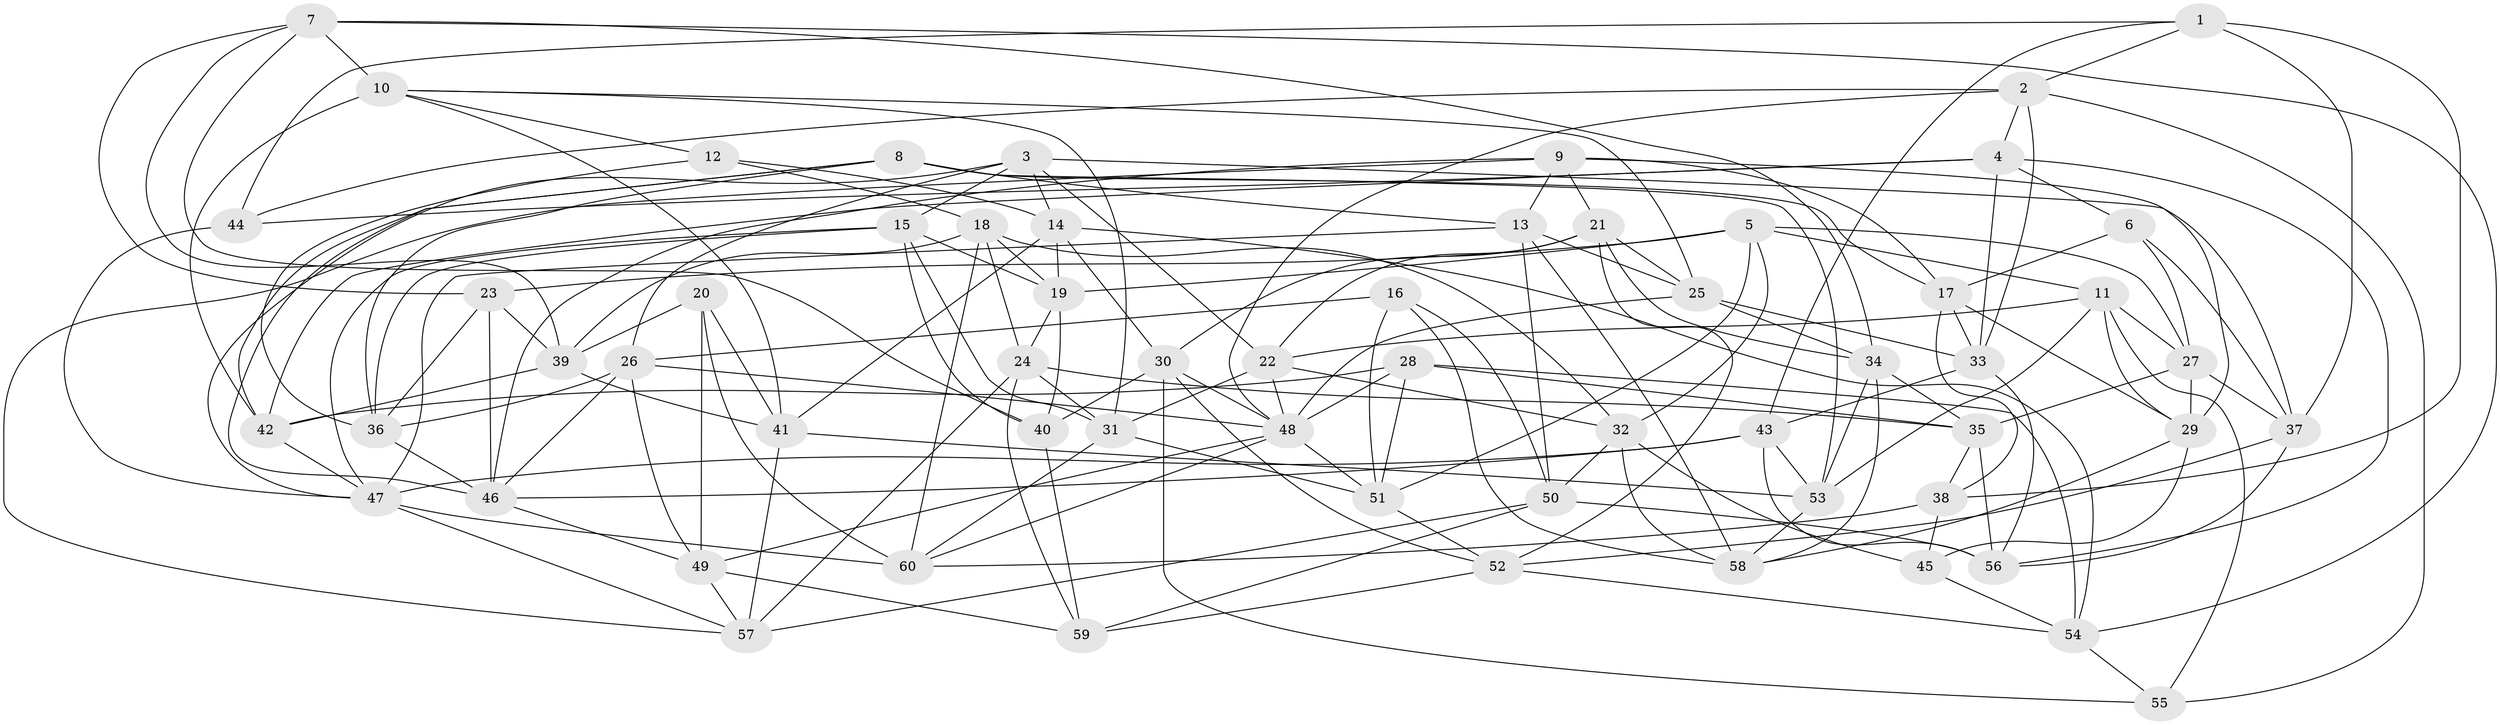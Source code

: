 // original degree distribution, {4: 1.0}
// Generated by graph-tools (version 1.1) at 2025/50/03/09/25 03:50:50]
// undirected, 60 vertices, 173 edges
graph export_dot {
graph [start="1"]
  node [color=gray90,style=filled];
  1;
  2;
  3;
  4;
  5;
  6;
  7;
  8;
  9;
  10;
  11;
  12;
  13;
  14;
  15;
  16;
  17;
  18;
  19;
  20;
  21;
  22;
  23;
  24;
  25;
  26;
  27;
  28;
  29;
  30;
  31;
  32;
  33;
  34;
  35;
  36;
  37;
  38;
  39;
  40;
  41;
  42;
  43;
  44;
  45;
  46;
  47;
  48;
  49;
  50;
  51;
  52;
  53;
  54;
  55;
  56;
  57;
  58;
  59;
  60;
  1 -- 2 [weight=1.0];
  1 -- 37 [weight=1.0];
  1 -- 38 [weight=2.0];
  1 -- 43 [weight=1.0];
  1 -- 44 [weight=1.0];
  2 -- 4 [weight=1.0];
  2 -- 33 [weight=1.0];
  2 -- 44 [weight=1.0];
  2 -- 48 [weight=1.0];
  2 -- 55 [weight=1.0];
  3 -- 14 [weight=1.0];
  3 -- 15 [weight=1.0];
  3 -- 22 [weight=1.0];
  3 -- 26 [weight=1.0];
  3 -- 37 [weight=1.0];
  3 -- 47 [weight=1.0];
  4 -- 6 [weight=1.0];
  4 -- 33 [weight=1.0];
  4 -- 42 [weight=1.0];
  4 -- 44 [weight=1.0];
  4 -- 56 [weight=1.0];
  5 -- 11 [weight=1.0];
  5 -- 19 [weight=1.0];
  5 -- 23 [weight=1.0];
  5 -- 27 [weight=1.0];
  5 -- 32 [weight=1.0];
  5 -- 51 [weight=1.0];
  6 -- 17 [weight=1.0];
  6 -- 27 [weight=1.0];
  6 -- 37 [weight=1.0];
  7 -- 10 [weight=1.0];
  7 -- 23 [weight=1.0];
  7 -- 34 [weight=1.0];
  7 -- 39 [weight=1.0];
  7 -- 40 [weight=1.0];
  7 -- 54 [weight=1.0];
  8 -- 13 [weight=1.0];
  8 -- 17 [weight=1.0];
  8 -- 36 [weight=1.0];
  8 -- 42 [weight=1.0];
  8 -- 46 [weight=1.0];
  8 -- 53 [weight=1.0];
  9 -- 13 [weight=1.0];
  9 -- 17 [weight=1.0];
  9 -- 21 [weight=1.0];
  9 -- 29 [weight=1.0];
  9 -- 46 [weight=1.0];
  9 -- 57 [weight=1.0];
  10 -- 12 [weight=1.0];
  10 -- 25 [weight=1.0];
  10 -- 31 [weight=1.0];
  10 -- 41 [weight=1.0];
  10 -- 42 [weight=1.0];
  11 -- 22 [weight=1.0];
  11 -- 27 [weight=1.0];
  11 -- 29 [weight=1.0];
  11 -- 53 [weight=1.0];
  11 -- 55 [weight=1.0];
  12 -- 14 [weight=1.0];
  12 -- 18 [weight=1.0];
  12 -- 36 [weight=1.0];
  13 -- 25 [weight=1.0];
  13 -- 47 [weight=1.0];
  13 -- 50 [weight=1.0];
  13 -- 58 [weight=1.0];
  14 -- 19 [weight=1.0];
  14 -- 30 [weight=1.0];
  14 -- 41 [weight=1.0];
  14 -- 54 [weight=1.0];
  15 -- 19 [weight=1.0];
  15 -- 31 [weight=1.0];
  15 -- 36 [weight=1.0];
  15 -- 40 [weight=1.0];
  15 -- 47 [weight=1.0];
  16 -- 26 [weight=1.0];
  16 -- 50 [weight=1.0];
  16 -- 51 [weight=1.0];
  16 -- 58 [weight=1.0];
  17 -- 29 [weight=1.0];
  17 -- 33 [weight=1.0];
  17 -- 38 [weight=1.0];
  18 -- 19 [weight=1.0];
  18 -- 24 [weight=1.0];
  18 -- 32 [weight=1.0];
  18 -- 39 [weight=1.0];
  18 -- 60 [weight=1.0];
  19 -- 24 [weight=1.0];
  19 -- 40 [weight=1.0];
  20 -- 39 [weight=1.0];
  20 -- 41 [weight=1.0];
  20 -- 49 [weight=1.0];
  20 -- 60 [weight=1.0];
  21 -- 22 [weight=1.0];
  21 -- 25 [weight=1.0];
  21 -- 30 [weight=1.0];
  21 -- 34 [weight=1.0];
  21 -- 52 [weight=1.0];
  22 -- 31 [weight=1.0];
  22 -- 32 [weight=1.0];
  22 -- 48 [weight=1.0];
  23 -- 36 [weight=1.0];
  23 -- 39 [weight=1.0];
  23 -- 46 [weight=2.0];
  24 -- 31 [weight=1.0];
  24 -- 35 [weight=1.0];
  24 -- 57 [weight=1.0];
  24 -- 59 [weight=1.0];
  25 -- 33 [weight=1.0];
  25 -- 34 [weight=1.0];
  25 -- 48 [weight=1.0];
  26 -- 36 [weight=1.0];
  26 -- 46 [weight=1.0];
  26 -- 48 [weight=1.0];
  26 -- 49 [weight=1.0];
  27 -- 29 [weight=1.0];
  27 -- 35 [weight=1.0];
  27 -- 37 [weight=1.0];
  28 -- 35 [weight=1.0];
  28 -- 42 [weight=1.0];
  28 -- 48 [weight=2.0];
  28 -- 51 [weight=1.0];
  28 -- 54 [weight=1.0];
  29 -- 45 [weight=1.0];
  29 -- 58 [weight=1.0];
  30 -- 40 [weight=1.0];
  30 -- 48 [weight=1.0];
  30 -- 52 [weight=1.0];
  30 -- 55 [weight=1.0];
  31 -- 51 [weight=1.0];
  31 -- 60 [weight=1.0];
  32 -- 45 [weight=1.0];
  32 -- 50 [weight=1.0];
  32 -- 58 [weight=1.0];
  33 -- 43 [weight=1.0];
  33 -- 56 [weight=1.0];
  34 -- 35 [weight=1.0];
  34 -- 53 [weight=1.0];
  34 -- 58 [weight=1.0];
  35 -- 38 [weight=1.0];
  35 -- 56 [weight=1.0];
  36 -- 46 [weight=1.0];
  37 -- 52 [weight=1.0];
  37 -- 56 [weight=1.0];
  38 -- 45 [weight=1.0];
  38 -- 60 [weight=1.0];
  39 -- 41 [weight=1.0];
  39 -- 42 [weight=1.0];
  40 -- 59 [weight=2.0];
  41 -- 53 [weight=1.0];
  41 -- 57 [weight=1.0];
  42 -- 47 [weight=1.0];
  43 -- 46 [weight=1.0];
  43 -- 47 [weight=1.0];
  43 -- 53 [weight=1.0];
  43 -- 56 [weight=1.0];
  44 -- 47 [weight=1.0];
  45 -- 54 [weight=1.0];
  46 -- 49 [weight=1.0];
  47 -- 57 [weight=1.0];
  47 -- 60 [weight=1.0];
  48 -- 49 [weight=1.0];
  48 -- 51 [weight=1.0];
  48 -- 60 [weight=1.0];
  49 -- 57 [weight=1.0];
  49 -- 59 [weight=1.0];
  50 -- 56 [weight=1.0];
  50 -- 57 [weight=1.0];
  50 -- 59 [weight=1.0];
  51 -- 52 [weight=1.0];
  52 -- 54 [weight=1.0];
  52 -- 59 [weight=1.0];
  53 -- 58 [weight=1.0];
  54 -- 55 [weight=1.0];
}
